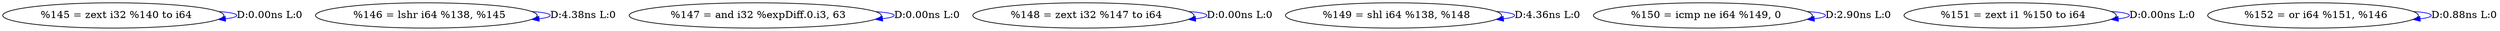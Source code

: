 digraph {
Node0x39338d0[label="  %145 = zext i32 %140 to i64"];
Node0x39338d0 -> Node0x39338d0[label="D:0.00ns L:0",color=blue];
Node0x39339b0[label="  %146 = lshr i64 %138, %145"];
Node0x39339b0 -> Node0x39339b0[label="D:4.38ns L:0",color=blue];
Node0x3933a90[label="  %147 = and i32 %expDiff.0.i3, 63"];
Node0x3933a90 -> Node0x3933a90[label="D:0.00ns L:0",color=blue];
Node0x3933b70[label="  %148 = zext i32 %147 to i64"];
Node0x3933b70 -> Node0x3933b70[label="D:0.00ns L:0",color=blue];
Node0x3933c50[label="  %149 = shl i64 %138, %148"];
Node0x3933c50 -> Node0x3933c50[label="D:4.36ns L:0",color=blue];
Node0x3933d30[label="  %150 = icmp ne i64 %149, 0"];
Node0x3933d30 -> Node0x3933d30[label="D:2.90ns L:0",color=blue];
Node0x3933e10[label="  %151 = zext i1 %150 to i64"];
Node0x3933e10 -> Node0x3933e10[label="D:0.00ns L:0",color=blue];
Node0x3933ef0[label="  %152 = or i64 %151, %146"];
Node0x3933ef0 -> Node0x3933ef0[label="D:0.88ns L:0",color=blue];
}

